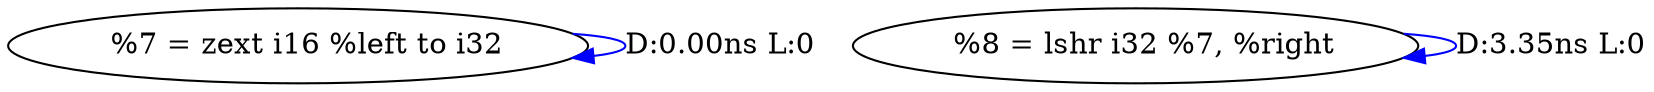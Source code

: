 digraph {
Node0x3164940[label="  %7 = zext i16 %left to i32"];
Node0x3164940 -> Node0x3164940[label="D:0.00ns L:0",color=blue];
Node0x3164a20[label="  %8 = lshr i32 %7, %right"];
Node0x3164a20 -> Node0x3164a20[label="D:3.35ns L:0",color=blue];
}
